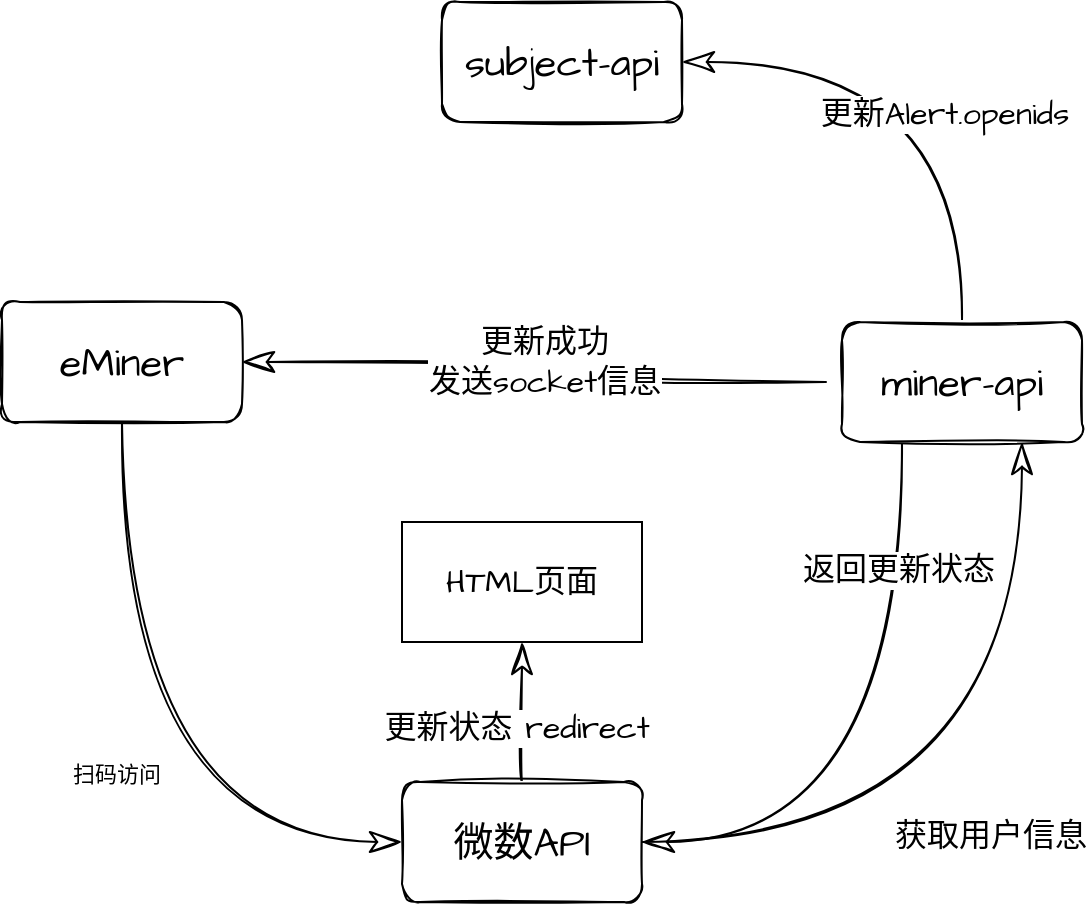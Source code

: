 <mxfile version="20.2.3" type="github">
  <diagram id="H5zbHT6_dlPMBUSok4gz" name="第 1 页">
    <mxGraphModel dx="921" dy="590" grid="1" gridSize="10" guides="1" tooltips="1" connect="1" arrows="1" fold="1" page="1" pageScale="1" pageWidth="827" pageHeight="1169" math="0" shadow="0">
      <root>
        <mxCell id="0" />
        <mxCell id="1" parent="0" />
        <mxCell id="vefPi8kiDC_iZ1Ip9O_G-5" style="sketch=1;hachureGap=4;orthogonalLoop=1;jettySize=auto;html=1;exitX=0.5;exitY=1;exitDx=0;exitDy=0;entryX=0;entryY=0.5;entryDx=0;entryDy=0;fontFamily=Architects Daughter;fontSource=https%3A%2F%2Ffonts.googleapis.com%2Fcss%3Ffamily%3DArchitects%2BDaughter;fontSize=16;endArrow=classicThin;startSize=14;endSize=14;sourcePerimeterSpacing=8;targetPerimeterSpacing=8;edgeStyle=orthogonalEdgeStyle;curved=1;startArrow=none;startFill=0;endFill=0;" parent="1" source="vefPi8kiDC_iZ1Ip9O_G-2" target="vefPi8kiDC_iZ1Ip9O_G-4" edge="1">
          <mxGeometry relative="1" as="geometry" />
        </mxCell>
        <mxCell id="69dpRHGbD6YFCud_h_4v-3" value="扫码访问" style="edgeLabel;html=1;align=center;verticalAlign=middle;resizable=0;points=[];" vertex="1" connectable="0" parent="vefPi8kiDC_iZ1Ip9O_G-5">
          <mxGeometry x="0.006" y="-3" relative="1" as="geometry">
            <mxPoint as="offset" />
          </mxGeometry>
        </mxCell>
        <mxCell id="vefPi8kiDC_iZ1Ip9O_G-2" value="eMiner" style="rounded=1;whiteSpace=wrap;html=1;sketch=1;hachureGap=4;fontFamily=Architects Daughter;fontSource=https%3A%2F%2Ffonts.googleapis.com%2Fcss%3Ffamily%3DArchitects%2BDaughter;fontSize=20;" parent="1" vertex="1">
          <mxGeometry x="100" y="230" width="120" height="60" as="geometry" />
        </mxCell>
        <mxCell id="vefPi8kiDC_iZ1Ip9O_G-3" value="subject-api" style="rounded=1;whiteSpace=wrap;html=1;sketch=1;hachureGap=4;fontFamily=Architects Daughter;fontSource=https%3A%2F%2Ffonts.googleapis.com%2Fcss%3Ffamily%3DArchitects%2BDaughter;fontSize=20;" parent="1" vertex="1">
          <mxGeometry x="320" y="80" width="120" height="60" as="geometry" />
        </mxCell>
        <mxCell id="69dpRHGbD6YFCud_h_4v-4" style="edgeStyle=orthogonalEdgeStyle;rounded=1;orthogonalLoop=1;jettySize=auto;html=1;exitX=1;exitY=0.5;exitDx=0;exitDy=0;curved=1;endArrow=classicThin;fontSize=16;fontFamily=Architects Daughter;sketch=1;hachureGap=4;fontSource=https%3A%2F%2Ffonts.googleapis.com%2Fcss%3Ffamily%3DArchitects%2BDaughter;startSize=14;endSize=14;sourcePerimeterSpacing=8;targetPerimeterSpacing=8;startArrow=none;startFill=0;endFill=0;entryX=0.75;entryY=1;entryDx=0;entryDy=0;" edge="1" parent="1" source="vefPi8kiDC_iZ1Ip9O_G-4" target="69dpRHGbD6YFCud_h_4v-6">
          <mxGeometry relative="1" as="geometry" />
        </mxCell>
        <mxCell id="69dpRHGbD6YFCud_h_4v-5" value="获取用户信息" style="edgeLabel;html=1;align=center;verticalAlign=middle;resizable=0;points=[];fontSize=16;fontFamily=Architects Daughter;fontColor=default;" vertex="1" connectable="0" parent="69dpRHGbD6YFCud_h_4v-4">
          <mxGeometry x="-0.011" y="16" relative="1" as="geometry">
            <mxPoint as="offset" />
          </mxGeometry>
        </mxCell>
        <mxCell id="69dpRHGbD6YFCud_h_4v-14" style="edgeStyle=orthogonalEdgeStyle;shape=connector;curved=1;rounded=1;sketch=1;hachureGap=4;orthogonalLoop=1;jettySize=auto;html=1;exitX=0.5;exitY=0;exitDx=0;exitDy=0;labelBackgroundColor=default;fontFamily=Architects Daughter;fontSource=https%3A%2F%2Ffonts.googleapis.com%2Fcss%3Ffamily%3DArchitects%2BDaughter;fontSize=16;fontColor=default;startArrow=none;startFill=0;endArrow=classicThin;endFill=0;startSize=14;endSize=14;sourcePerimeterSpacing=8;targetPerimeterSpacing=8;strokeColor=default;entryX=0.5;entryY=1;entryDx=0;entryDy=0;" edge="1" parent="1" source="vefPi8kiDC_iZ1Ip9O_G-4" target="69dpRHGbD6YFCud_h_4v-15">
          <mxGeometry relative="1" as="geometry">
            <mxPoint x="360" y="370" as="targetPoint" />
          </mxGeometry>
        </mxCell>
        <mxCell id="69dpRHGbD6YFCud_h_4v-17" value="更新状态 redirect" style="edgeLabel;html=1;align=center;verticalAlign=middle;resizable=0;points=[];fontSize=16;fontFamily=Architects Daughter;fontColor=default;" vertex="1" connectable="0" parent="69dpRHGbD6YFCud_h_4v-14">
          <mxGeometry x="-0.229" y="3" relative="1" as="geometry">
            <mxPoint as="offset" />
          </mxGeometry>
        </mxCell>
        <mxCell id="vefPi8kiDC_iZ1Ip9O_G-4" value="微数API" style="rounded=1;whiteSpace=wrap;html=1;sketch=1;hachureGap=4;fontFamily=Architects Daughter;fontSource=https%3A%2F%2Ffonts.googleapis.com%2Fcss%3Ffamily%3DArchitects%2BDaughter;fontSize=20;" parent="1" vertex="1">
          <mxGeometry x="300" y="470" width="120" height="60" as="geometry" />
        </mxCell>
        <mxCell id="69dpRHGbD6YFCud_h_4v-7" style="edgeStyle=orthogonalEdgeStyle;shape=connector;curved=1;rounded=1;sketch=1;hachureGap=4;orthogonalLoop=1;jettySize=auto;html=1;exitX=0.5;exitY=0;exitDx=0;exitDy=0;entryX=1;entryY=0.5;entryDx=0;entryDy=0;labelBackgroundColor=default;fontFamily=Architects Daughter;fontSource=https%3A%2F%2Ffonts.googleapis.com%2Fcss%3Ffamily%3DArchitects%2BDaughter;fontSize=16;fontColor=default;startArrow=none;startFill=0;endArrow=classicThin;endFill=0;startSize=14;endSize=14;sourcePerimeterSpacing=8;targetPerimeterSpacing=8;strokeColor=default;" edge="1" parent="1" source="69dpRHGbD6YFCud_h_4v-6" target="vefPi8kiDC_iZ1Ip9O_G-3">
          <mxGeometry relative="1" as="geometry" />
        </mxCell>
        <mxCell id="69dpRHGbD6YFCud_h_4v-8" value="更新Alert.openids" style="edgeLabel;html=1;align=center;verticalAlign=middle;resizable=0;points=[];fontSize=16;fontFamily=Architects Daughter;fontColor=default;" vertex="1" connectable="0" parent="69dpRHGbD6YFCud_h_4v-7">
          <mxGeometry x="-0.229" y="9" relative="1" as="geometry">
            <mxPoint as="offset" />
          </mxGeometry>
        </mxCell>
        <mxCell id="69dpRHGbD6YFCud_h_4v-9" value="更新成功&lt;br&gt;发送socket信息" style="edgeStyle=orthogonalEdgeStyle;shape=connector;curved=1;rounded=1;sketch=1;hachureGap=4;orthogonalLoop=1;jettySize=auto;html=1;entryX=1;entryY=0.5;entryDx=0;entryDy=0;labelBackgroundColor=default;fontFamily=Architects Daughter;fontSource=https%3A%2F%2Ffonts.googleapis.com%2Fcss%3Ffamily%3DArchitects%2BDaughter;fontSize=16;fontColor=default;startArrow=none;startFill=0;endArrow=classicThin;endFill=0;startSize=14;endSize=14;sourcePerimeterSpacing=8;targetPerimeterSpacing=8;strokeColor=default;" edge="1" parent="1" source="69dpRHGbD6YFCud_h_4v-6" target="vefPi8kiDC_iZ1Ip9O_G-2">
          <mxGeometry relative="1" as="geometry" />
        </mxCell>
        <mxCell id="69dpRHGbD6YFCud_h_4v-12" style="edgeStyle=orthogonalEdgeStyle;shape=connector;curved=1;rounded=1;sketch=1;hachureGap=4;orthogonalLoop=1;jettySize=auto;html=1;exitX=0.25;exitY=1;exitDx=0;exitDy=0;entryX=1;entryY=0.5;entryDx=0;entryDy=0;labelBackgroundColor=default;fontFamily=Architects Daughter;fontSource=https%3A%2F%2Ffonts.googleapis.com%2Fcss%3Ffamily%3DArchitects%2BDaughter;fontSize=16;fontColor=default;startArrow=none;startFill=0;endArrow=classicThin;endFill=0;startSize=14;endSize=14;sourcePerimeterSpacing=8;targetPerimeterSpacing=8;strokeColor=default;" edge="1" parent="1" source="69dpRHGbD6YFCud_h_4v-6" target="vefPi8kiDC_iZ1Ip9O_G-4">
          <mxGeometry relative="1" as="geometry" />
        </mxCell>
        <mxCell id="69dpRHGbD6YFCud_h_4v-13" value="返回更新状态" style="edgeLabel;html=1;align=center;verticalAlign=middle;resizable=0;points=[];fontSize=16;fontFamily=Architects Daughter;fontColor=default;" vertex="1" connectable="0" parent="69dpRHGbD6YFCud_h_4v-12">
          <mxGeometry x="-0.615" y="-2" relative="1" as="geometry">
            <mxPoint as="offset" />
          </mxGeometry>
        </mxCell>
        <mxCell id="69dpRHGbD6YFCud_h_4v-6" value="miner-api" style="rounded=1;whiteSpace=wrap;html=1;sketch=1;hachureGap=4;fontFamily=Architects Daughter;fontSource=https%3A%2F%2Ffonts.googleapis.com%2Fcss%3Ffamily%3DArchitects%2BDaughter;fontSize=20;" vertex="1" parent="1">
          <mxGeometry x="520" y="240" width="120" height="60" as="geometry" />
        </mxCell>
        <mxCell id="69dpRHGbD6YFCud_h_4v-15" value="HTML页面" style="rounded=0;whiteSpace=wrap;html=1;fontFamily=Architects Daughter;fontSource=https%3A%2F%2Ffonts.googleapis.com%2Fcss%3Ffamily%3DArchitects%2BDaughter;fontSize=16;fontColor=default;" vertex="1" parent="1">
          <mxGeometry x="300" y="340" width="120" height="60" as="geometry" />
        </mxCell>
      </root>
    </mxGraphModel>
  </diagram>
</mxfile>
